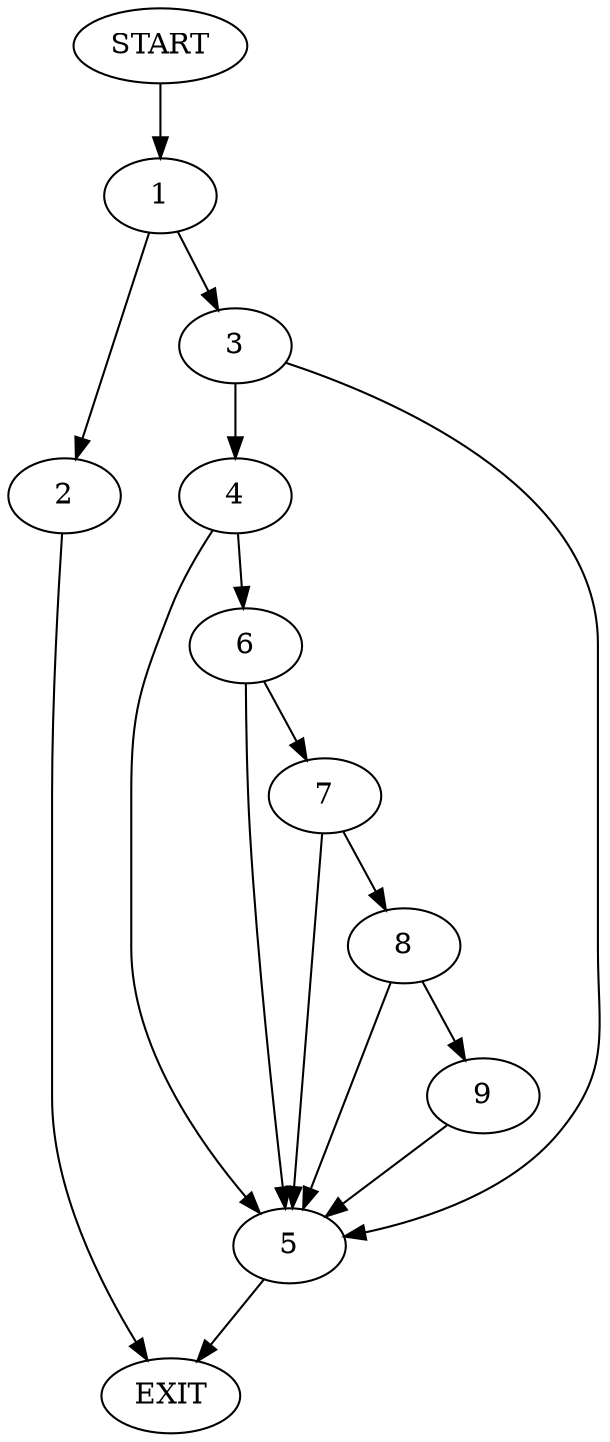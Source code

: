 digraph {
0 [label="START"]
10 [label="EXIT"]
0 -> 1
1 -> 2
1 -> 3
2 -> 10
3 -> 4
3 -> 5
4 -> 6
4 -> 5
5 -> 10
6 -> 7
6 -> 5
7 -> 8
7 -> 5
8 -> 9
8 -> 5
9 -> 5
}
